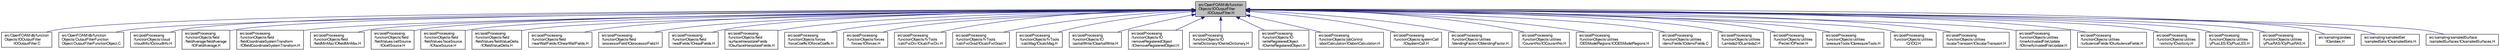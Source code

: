 digraph "src/OpenFOAM/db/functionObjects/IOOutputFilter/IOOutputFilter.H"
{
  bgcolor="transparent";
  edge [fontname="FreeSans",fontsize="10",labelfontname="FreeSans",labelfontsize="10"];
  node [fontname="FreeSans",fontsize="10",shape=record];
  Node1 [label="src/OpenFOAM/db/function\lObjects/IOOutputFilter\l/IOOutputFilter.H",height=0.2,width=0.4,color="black", fillcolor="grey75", style="filled" fontcolor="black"];
  Node1 -> Node2 [dir="back",color="midnightblue",fontsize="10",style="solid",fontname="FreeSans"];
  Node2 [label="src/OpenFOAM/db/function\lObjects/IOOutputFilter\l/IOOutputFilter.C",height=0.2,width=0.4,color="black",URL="$a07277.html"];
  Node1 -> Node3 [dir="back",color="midnightblue",fontsize="10",style="solid",fontname="FreeSans"];
  Node3 [label="src/OpenFOAM/db/function\lObjects/OutputFilterFunction\lObject/OutputFilterFunctionObject.C",height=0.2,width=0.4,color="black",URL="$a07279.html"];
  Node1 -> Node4 [dir="back",color="midnightblue",fontsize="10",style="solid",fontname="FreeSans"];
  Node4 [label="src/postProcessing\l/functionObjects/cloud\l/cloudInfo/IOcloudInfo.H",height=0.2,width=0.4,color="black",URL="$a08703.html"];
  Node1 -> Node5 [dir="back",color="midnightblue",fontsize="10",style="solid",fontname="FreeSans"];
  Node5 [label="src/postProcessing\l/functionObjects/field\l/fieldAverage/fieldAverage\l/IOFieldAverage.H",height=0.2,width=0.4,color="black",URL="$a08708.html"];
  Node1 -> Node6 [dir="back",color="midnightblue",fontsize="10",style="solid",fontname="FreeSans"];
  Node6 [label="src/postProcessing\l/functionObjects/field\l/fieldCoordinateSystemTransform\l/IOfieldCoordinateSystemTransform.H",height=0.2,width=0.4,color="black",URL="$a08719.html"];
  Node1 -> Node7 [dir="back",color="midnightblue",fontsize="10",style="solid",fontname="FreeSans"];
  Node7 [label="src/postProcessing\l/functionObjects/field\l/fieldMinMax/IOfieldMinMax.H",height=0.2,width=0.4,color="black",URL="$a08726.html"];
  Node1 -> Node8 [dir="back",color="midnightblue",fontsize="10",style="solid",fontname="FreeSans"];
  Node8 [label="src/postProcessing\l/functionObjects/field\l/fieldValues/cellSource\l/IOcellSource.H",height=0.2,width=0.4,color="black",URL="$a08733.html"];
  Node1 -> Node9 [dir="back",color="midnightblue",fontsize="10",style="solid",fontname="FreeSans"];
  Node9 [label="src/postProcessing\l/functionObjects/field\l/fieldValues/faceSource\l/IOfaceSource.H",height=0.2,width=0.4,color="black",URL="$a08740.html"];
  Node1 -> Node10 [dir="back",color="midnightblue",fontsize="10",style="solid",fontname="FreeSans"];
  Node10 [label="src/postProcessing\l/functionObjects/field\l/fieldValues/fieldValueDelta\l/IOfieldValueDelta.H",height=0.2,width=0.4,color="black",URL="$a08751.html"];
  Node1 -> Node11 [dir="back",color="midnightblue",fontsize="10",style="solid",fontname="FreeSans"];
  Node11 [label="src/postProcessing\l/functionObjects/field\l/nearWallFields/IOnearWallFields.H",height=0.2,width=0.4,color="black",URL="$a08755.html"];
  Node1 -> Node12 [dir="back",color="midnightblue",fontsize="10",style="solid",fontname="FreeSans"];
  Node12 [label="src/postProcessing\l/functionObjects/field\l/processorField/IOprocessorField.H",height=0.2,width=0.4,color="black",URL="$a08761.html"];
  Node1 -> Node13 [dir="back",color="midnightblue",fontsize="10",style="solid",fontname="FreeSans"];
  Node13 [label="src/postProcessing\l/functionObjects/field\l/readFields/IOreadFields.H",height=0.2,width=0.4,color="black",URL="$a08766.html"];
  Node1 -> Node14 [dir="back",color="midnightblue",fontsize="10",style="solid",fontname="FreeSans"];
  Node14 [label="src/postProcessing\l/functionObjects/field\l/surfaceInterpolateFields\l/IOsurfaceInterpolateFields.H",height=0.2,width=0.4,color="black",URL="$a08792.html"];
  Node1 -> Node15 [dir="back",color="midnightblue",fontsize="10",style="solid",fontname="FreeSans"];
  Node15 [label="src/postProcessing\l/functionObjects/forces\l/forceCoeffs/IOforceCoeffs.H",height=0.2,width=0.4,color="black",URL="$a08813.html"];
  Node1 -> Node16 [dir="back",color="midnightblue",fontsize="10",style="solid",fontname="FreeSans"];
  Node16 [label="src/postProcessing\l/functionObjects/forces\l/forces/IOforces.H",height=0.2,width=0.4,color="black",URL="$a08818.html"];
  Node1 -> Node17 [dir="back",color="midnightblue",fontsize="10",style="solid",fontname="FreeSans"];
  Node17 [label="src/postProcessing\l/functionObjects/fvTools\l/calcFvcDiv/IOcalcFvcDiv.H",height=0.2,width=0.4,color="black",URL="$a08825.html"];
  Node1 -> Node18 [dir="back",color="midnightblue",fontsize="10",style="solid",fontname="FreeSans"];
  Node18 [label="src/postProcessing\l/functionObjects/fvTools\l/calcFvcGrad/IOcalcFvcGrad.H",height=0.2,width=0.4,color="black",URL="$a08831.html"];
  Node1 -> Node19 [dir="back",color="midnightblue",fontsize="10",style="solid",fontname="FreeSans"];
  Node19 [label="src/postProcessing\l/functionObjects/fvTools\l/calcMag/IOcalcMag.H",height=0.2,width=0.4,color="black",URL="$a08837.html"];
  Node1 -> Node20 [dir="back",color="midnightblue",fontsize="10",style="solid",fontname="FreeSans"];
  Node20 [label="src/postProcessing\l/functionObjects/IO\l/partialWrite/IOpartialWrite.H",height=0.2,width=0.4,color="black",URL="$a08840.html"];
  Node1 -> Node21 [dir="back",color="midnightblue",fontsize="10",style="solid",fontname="FreeSans"];
  Node21 [label="src/postProcessing\l/functionObjects/IO\l/removeRegisteredObject\l/IOremoveRegisteredObject.H",height=0.2,width=0.4,color="black",URL="$a08846.html"];
  Node1 -> Node22 [dir="back",color="midnightblue",fontsize="10",style="solid",fontname="FreeSans"];
  Node22 [label="src/postProcessing\l/functionObjects/IO\l/writeDictionary/IOwriteDictionary.H",height=0.2,width=0.4,color="black",URL="$a08851.html"];
  Node1 -> Node23 [dir="back",color="midnightblue",fontsize="10",style="solid",fontname="FreeSans"];
  Node23 [label="src/postProcessing\l/functionObjects/IO\l/writeRegisteredObject\l/IOwriteRegisteredObject.H",height=0.2,width=0.4,color="black",URL="$a08856.html"];
  Node1 -> Node24 [dir="back",color="midnightblue",fontsize="10",style="solid",fontname="FreeSans"];
  Node24 [label="src/postProcessing\l/functionObjects/jobControl\l/abortCalculation/IOabortCalculation.H",height=0.2,width=0.4,color="black",URL="$a08865.html"];
  Node1 -> Node25 [dir="back",color="midnightblue",fontsize="10",style="solid",fontname="FreeSans"];
  Node25 [label="src/postProcessing\l/functionObjects/systemCall\l/IOsystemCall.H",height=0.2,width=0.4,color="black",URL="$a08867.html"];
  Node1 -> Node26 [dir="back",color="midnightblue",fontsize="10",style="solid",fontname="FreeSans"];
  Node26 [label="src/postProcessing\l/functionObjects/utilities\l/blendingFactor/IOblendingFactor.H",height=0.2,width=0.4,color="black",URL="$a08877.html"];
  Node1 -> Node27 [dir="back",color="midnightblue",fontsize="10",style="solid",fontname="FreeSans"];
  Node27 [label="src/postProcessing\l/functionObjects/utilities\l/CourantNo/IOCourantNo.H",height=0.2,width=0.4,color="black",URL="$a08883.html"];
  Node1 -> Node28 [dir="back",color="midnightblue",fontsize="10",style="solid",fontname="FreeSans"];
  Node28 [label="src/postProcessing\l/functionObjects/utilities\l/DESModelRegions/IODESModelRegions.H",height=0.2,width=0.4,color="black",URL="$a08888.html"];
  Node1 -> Node29 [dir="back",color="midnightblue",fontsize="10",style="solid",fontname="FreeSans"];
  Node29 [label="src/postProcessing\l/functionObjects/utilities\l/dsmcFields/IOdsmcFields.C",height=0.2,width=0.4,color="black",URL="$a08894.html"];
  Node1 -> Node30 [dir="back",color="midnightblue",fontsize="10",style="solid",fontname="FreeSans"];
  Node30 [label="src/postProcessing\l/functionObjects/utilities\l/Lambda2/IOLambda2.H",height=0.2,width=0.4,color="black",URL="$a08895.html"];
  Node1 -> Node31 [dir="back",color="midnightblue",fontsize="10",style="solid",fontname="FreeSans"];
  Node31 [label="src/postProcessing\l/functionObjects/utilities\l/Peclet/IOPeclet.H",height=0.2,width=0.4,color="black",URL="$a08901.html"];
  Node1 -> Node32 [dir="back",color="midnightblue",fontsize="10",style="solid",fontname="FreeSans"];
  Node32 [label="src/postProcessing\l/functionObjects/utilities\l/pressureTools/IOpressureTools.H",height=0.2,width=0.4,color="black",URL="$a08906.html"];
  Node1 -> Node33 [dir="back",color="midnightblue",fontsize="10",style="solid",fontname="FreeSans"];
  Node33 [label="src/postProcessing\l/functionObjects/utilities\l/Q/IOQ.H",height=0.2,width=0.4,color="black",URL="$a08911.html"];
  Node1 -> Node34 [dir="back",color="midnightblue",fontsize="10",style="solid",fontname="FreeSans"];
  Node34 [label="src/postProcessing\l/functionObjects/utilities\l/scalarTransport/IOscalarTransport.H",height=0.2,width=0.4,color="black",URL="$a08917.html"];
  Node1 -> Node35 [dir="back",color="midnightblue",fontsize="10",style="solid",fontname="FreeSans"];
  Node35 [label="src/postProcessing\l/functionObjects/utilities\l/timeActivatedFileUpdate\l/IOtimeActivatedFileUpdate.H",height=0.2,width=0.4,color="black",URL="$a08924.html"];
  Node1 -> Node36 [dir="back",color="midnightblue",fontsize="10",style="solid",fontname="FreeSans"];
  Node36 [label="src/postProcessing\l/functionObjects/utilities\l/turbulenceFields/IOturbulenceFields.H",height=0.2,width=0.4,color="black",URL="$a08929.html"];
  Node1 -> Node37 [dir="back",color="midnightblue",fontsize="10",style="solid",fontname="FreeSans"];
  Node37 [label="src/postProcessing\l/functionObjects/utilities\l/vorticity/IOvorticity.H",height=0.2,width=0.4,color="black",URL="$a08935.html"];
  Node1 -> Node38 [dir="back",color="midnightblue",fontsize="10",style="solid",fontname="FreeSans"];
  Node38 [label="src/postProcessing\l/functionObjects/utilities\l/yPlusLES/IOyPlusLES.H",height=0.2,width=0.4,color="black",URL="$a08947.html"];
  Node1 -> Node39 [dir="back",color="midnightblue",fontsize="10",style="solid",fontname="FreeSans"];
  Node39 [label="src/postProcessing\l/functionObjects/utilities\l/yPlusRAS/IOyPlusRAS.H",height=0.2,width=0.4,color="black",URL="$a08952.html"];
  Node1 -> Node40 [dir="back",color="midnightblue",fontsize="10",style="solid",fontname="FreeSans"];
  Node40 [label="src/sampling/probes\l/IOprobes.H",height=0.2,width=0.4,color="black",URL="$a09174.html"];
  Node1 -> Node41 [dir="back",color="midnightblue",fontsize="10",style="solid",fontname="FreeSans"];
  Node41 [label="src/sampling/sampledSet\l/sampledSets/IOsampledSets.H",height=0.2,width=0.4,color="black",URL="$a09204.html"];
  Node1 -> Node42 [dir="back",color="midnightblue",fontsize="10",style="solid",fontname="FreeSans"];
  Node42 [label="src/sampling/sampledSurface\l/sampledSurfaces/IOsampledSurfaces.H",height=0.2,width=0.4,color="black",URL="$a09245.html"];
}

